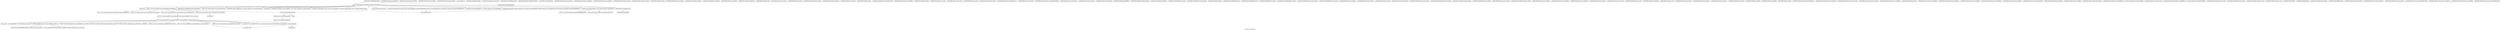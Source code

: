 digraph "Call graph: fix_nph_sphere.ll" {
	label="Call graph: fix_nph_sphere.ll";

	Node0x5620025dde70 [shape=record,label="{_ZN9LAMMPS_NS12FixNPHSphereC2EPNS_6LAMMPSEiPPc}"];
	Node0x5620025dde70 -> Node0x562002652000;
	Node0x5620025dde70 -> Node0x5620025de040;
	Node0x5620025dde70 -> Node0x5620025de0c0;
	Node0x5620025dde70 -> Node0x5620025fc7c0;
	Node0x5620025dde70 -> Node0x5620025dd7b0;
	Node0x5620025dde70 -> Node0x5620025dce50;
	Node0x5620025dde70 -> Node0x5620025dd840;
	Node0x5620025dde70 -> Node0x5620025f8600;
	Node0x5620025dde70 -> Node0x5620025f7d70;
	Node0x5620025dde70 -> Node0x5620025fa430;
	Node0x5620025dde70 -> Node0x5620025f44a0;
	Node0x5620025dde70 -> Node0x5620025f19d0;
	Node0x5620025dde70 -> Node0x5620025fa6c0;
	Node0x5620025dde70 -> Node0x5620025fe780;
	Node0x5620025dde70 -> Node0x56200261b120;
	Node0x5620025dde70 -> Node0x5620025f6f00;
	Node0x5620025f7d70 [shape=record,label="{_ZN3fmt6v9_lmp7vformatB5cxx11ENS0_17basic_string_viewIcEENS0_17basic_format_argsINS0_20basic_format_contextINS0_8appenderEcEEEE}"];
	Node0x562002652000 [shape=record,label="{_ZN9LAMMPS_NS11FixNHSphereC2EPNS_6LAMMPSEiPPc}"];
	Node0x5620025dce50 [shape=record,label="{_ZN9LAMMPS_NS5Error3allERKNSt7__cxx1112basic_stringIcSt11char_traitsIcESaIcEEEiS8_}"];
	Node0x5620025de040 [shape=record,label="{_ZNSaIcEC1Ev}"];
	Node0x5620025de0c0 [shape=record,label="{_ZNSt7__cxx1112basic_stringIcSt11char_traitsIcESaIcEEC2IS3_EEPKcRKS3_}"];
	Node0x5620025de0c0 -> Node0x562002600210;
	Node0x5620025de0c0 -> Node0x5620026019b0;
	Node0x5620025de0c0 -> Node0x5620025fa6c0;
	Node0x5620025de0c0 -> Node0x562002603db0;
	Node0x5620025de0c0 -> Node0x562002605530;
	Node0x56200262f100 [shape=record,label="{_ZN9LAMMPS_NS3Fix11pack_borderEiPiPd}"];
	Node0x56200262fec0 [shape=record,label="{_ZN9LAMMPS_NS3Fix13unpack_borderEiiPd}"];
	Node0x5620026309d0 [shape=record,label="{_ZN9LAMMPS_NS3Fix13pack_exchangeEiPd}"];
	Node0x5620026311d0 [shape=record,label="{_ZN9LAMMPS_NS3Fix15unpack_exchangeEiPd}"];
	Node0x56200265f480 [shape=record,label="{__gxx_personality_v0}"];
	Node0x5620025dd7b0 [shape=record,label="{_ZNSt7__cxx1112basic_stringIcSt11char_traitsIcESaIcEED1Ev}"];
	Node0x5620025dd840 [shape=record,label="{_ZNSaIcED1Ev}"];
	Node0x5620025fe780 [shape=record,label="{_ZN9LAMMPS_NS5utils6strdupERKNSt7__cxx1112basic_stringIcSt11char_traitsIcESaIcEEE}"];
	Node0x56200261b120 [shape=record,label="{_ZStplIcSt11char_traitsIcESaIcEENSt7__cxx1112basic_stringIT_T0_T1_EEOS8_PKS5_}"];
	Node0x56200261b120 -> Node0x56200265f590;
	Node0x56200261b120 -> Node0x56200265f640;
	Node0x5620025f8600 [shape=record,label="{_ZN9LAMMPS_NS6Modify11add_computeERKNSt7__cxx1112basic_stringIcSt11char_traitsIcESaIcEEEi}"];
	Node0x5620025fc7c0 [shape=record,label="{_ZN9LAMMPS_NS11FixNHSphereD2Ev}"];
	Node0x5620025fc7c0 -> Node0x56200265f6c0;
	Node0x56200265f770 [shape=record,label="{_ZN9LAMMPS_NS12FixNPHSphereD2Ev}"];
	Node0x56200265f770 -> Node0x5620025fc7c0;
	Node0x562002606f70 [shape=record,label="{_ZN9LAMMPS_NS12FixNPHSphereD0Ev}"];
	Node0x562002606f70 -> Node0x56200265f770;
	Node0x562002606f70 -> Node0x5620026083a0;
	Node0x562002609310 [shape=record,label="{_ZN9LAMMPS_NS5FixNH7setmaskEv}"];
	Node0x56200260a390 [shape=record,label="{_ZN9LAMMPS_NS3Fix16post_constructorEv}"];
	Node0x56200260b530 [shape=record,label="{_ZN9LAMMPS_NS11FixNHSphere4initEv}"];
	Node0x5620025f6e10 [shape=record,label="{_ZN9LAMMPS_NS3Fix9init_listEiPNS_9NeighListE}"];
	Node0x56200260c900 [shape=record,label="{_ZN9LAMMPS_NS5FixNH5setupEi}"];
	Node0x56200260d740 [shape=record,label="{_ZN9LAMMPS_NS3Fix18setup_pre_exchangeEv}"];
	Node0x56200260e9c0 [shape=record,label="{_ZN9LAMMPS_NS3Fix18setup_pre_neighborEv}"];
	Node0x56200260f9b0 [shape=record,label="{_ZN9LAMMPS_NS3Fix19setup_post_neighborEv}"];
	Node0x562002610df0 [shape=record,label="{_ZN9LAMMPS_NS3Fix15setup_pre_forceEi}"];
	Node0x562002611af0 [shape=record,label="{_ZN9LAMMPS_NS3Fix17setup_pre_reverseEii}"];
	Node0x562002613010 [shape=record,label="{_ZN9LAMMPS_NS3Fix9min_setupEi}"];
	Node0x562002614ee0 [shape=record,label="{_ZN9LAMMPS_NS5FixNH17initial_integrateEi}"];
	Node0x5620026156b0 [shape=record,label="{_ZN9LAMMPS_NS3Fix14post_integrateEv}"];
	Node0x562002616480 [shape=record,label="{_ZN9LAMMPS_NS5FixNH12pre_exchangeEv}"];
	Node0x562002617b10 [shape=record,label="{_ZN9LAMMPS_NS3Fix12pre_neighborEv}"];
	Node0x562002619960 [shape=record,label="{_ZN9LAMMPS_NS3Fix13post_neighborEv}"];
	Node0x562002619cf0 [shape=record,label="{_ZN9LAMMPS_NS3Fix9pre_forceEi}"];
	Node0x56200261a710 [shape=record,label="{_ZN9LAMMPS_NS3Fix11pre_reverseEii}"];
	Node0x56200261a7c0 [shape=record,label="{_ZN9LAMMPS_NS3Fix10post_forceEi}"];
	Node0x56200261be60 [shape=record,label="{_ZN9LAMMPS_NS5FixNH15final_integrateEv}"];
	Node0x56200261d7d0 [shape=record,label="{_ZN9LAMMPS_NS3Fix15fused_integrateEi}"];
	Node0x56200261e040 [shape=record,label="{_ZN9LAMMPS_NS3Fix11end_of_stepEv}"];
	Node0x56200261e9b0 [shape=record,label="{_ZN9LAMMPS_NS3Fix8post_runEv}"];
	Node0x56200261fa80 [shape=record,label="{_ZN9LAMMPS_NS5FixNH13write_restartEP8_IO_FILE}"];
	Node0x562002622d30 [shape=record,label="{_ZN9LAMMPS_NS3Fix18write_restart_fileEPKc}"];
	Node0x562002624f50 [shape=record,label="{_ZN9LAMMPS_NS5FixNH7restartEPc}"];
	Node0x562002626b40 [shape=record,label="{_ZN9LAMMPS_NS3Fix11grow_arraysEi}"];
	Node0x562002628130 [shape=record,label="{_ZN9LAMMPS_NS3Fix11copy_arraysEiii}"];
	Node0x56200262a590 [shape=record,label="{_ZN9LAMMPS_NS3Fix10set_arraysEi}"];
	Node0x56200262b970 [shape=record,label="{_ZN9LAMMPS_NS3Fix13update_arraysEii}"];
	Node0x56200262c9b0 [shape=record,label="{_ZN9LAMMPS_NS3Fix12set_moleculeEiiiPdS1_S1_}"];
	Node0x56200262e250 [shape=record,label="{_ZN9LAMMPS_NS3Fix11clear_bonusEv}"];
	Node0x5620025dbb40 [shape=record,label="{_ZN9LAMMPS_NS3Fix18write_data_sectionEiP8_IO_FILEiPPdi}"];
	Node0x5620025dbbc0 [shape=record,label="{_ZN9LAMMPS_NS3Fix13zero_momentumEv}"];
	Node0x5620025f92b0 [shape=record,label="{_ZN9LAMMPS_NS3Fix13zero_rotationEv}"];
	Node0x562002643c40 [shape=record,label="{_ZN9LAMMPS_NS3Fix15rebuild_specialEv}"];
	Node0x562002643cc0 [shape=record,label="{_ZN9LAMMPS_NS3Fix5imageERPiRPPd}"];
	Node0x56200263fa50 [shape=record,label="{_ZN9LAMMPS_NS5FixNH12modify_paramEiPPc}"];
	Node0x562002642dc0 [shape=record,label="{_ZN9LAMMPS_NS5FixNH7extractEPKcRi}"];
	Node0x562002642e40 [shape=record,label="{_ZN9LAMMPS_NS5FixNH12memory_usageEv}"];
	Node0x562002643e20 [shape=record,label="{_ZN9LAMMPS_NS5FixNH17pack_restart_dataEPd}"];
	Node0x562002660a20 [shape=record,label="{_ZN9LAMMPS_NS5FixNH5remapEv}"];
	Node0x562002660aa0 [shape=record,label="{_ZN9LAMMPS_NS11FixNHSphere5nve_xEv}"];
	Node0x562002660b20 [shape=record,label="{_ZN9LAMMPS_NS11FixNHSphere5nve_vEv}"];
	Node0x562002660ba0 [shape=record,label="{_ZN9LAMMPS_NS5FixNH10nh_v_pressEv}"];
	Node0x562002660c20 [shape=record,label="{_ZN9LAMMPS_NS11FixNHSphere9nh_v_tempEv}"];
	Node0x562002660ca0 [shape=record,label="{_ZN9LAMMPS_NS5FixNH19compute_temp_targetEv}"];
	Node0x562002660d20 [shape=record,label="{_ZN9LAMMPS_NS5FixNH19size_restart_globalEv}"];
	Node0x56200265f6c0 [shape=record,label="{_ZN9LAMMPS_NS5FixNHD2Ev}"];
	Node0x562002600210 [shape=record,label="{_ZNSt7__cxx1112basic_stringIcSt11char_traitsIcESaIcEE13_M_local_dataEv}"];
	Node0x5620026019b0 [shape=record,label="{_ZNSt7__cxx1112basic_stringIcSt11char_traitsIcESaIcEE12_Alloc_hiderC1EPcRKS3_}"];
	Node0x562002603db0 [shape=record,label="{_ZNSt7__cxx1112basic_stringIcSt11char_traitsIcESaIcEE12_M_constructIPKcEEvT_S8_}"];
	Node0x562002603db0 -> Node0x562002660da0;
	Node0x5620025fa6c0 [shape=record,label="{_ZNSt11char_traitsIcE6lengthEPKc}"];
	Node0x5620025fa6c0 -> Node0x562002660e20;
	Node0x5620025fa6c0 -> Node0x562002660ea0;
	Node0x562002632240 [shape=record,label="{_ZN9LAMMPS_NS3Fix12pack_restartEiPd}"];
	Node0x562002633310 [shape=record,label="{_ZN9LAMMPS_NS3Fix14unpack_restartEii}"];
	Node0x56200263bf60 [shape=record,label="{_ZN9LAMMPS_NS3Fix12size_restartEi}"];
	Node0x56200260b920 [shape=record,label="{_ZN9LAMMPS_NS3Fix15maxsize_restartEv}"];
	Node0x56200263cd70 [shape=record,label="{_ZN9LAMMPS_NS3Fix21setup_pre_force_respaEii}"];
	Node0x56200263ea50 [shape=record,label="{_ZN9LAMMPS_NS5FixNH23initial_integrate_respaEiii}"];
	Node0x56200263f7b0 [shape=record,label="{_ZN9LAMMPS_NS3Fix20post_integrate_respaEii}"];
	Node0x562002640950 [shape=record,label="{_ZN9LAMMPS_NS5FixNH15pre_force_respaEiii}"];
	Node0x56200263e940 [shape=record,label="{_ZN9LAMMPS_NS3Fix16post_force_respaEiii}"];
	Node0x56200263f080 [shape=record,label="{_ZN9LAMMPS_NS5FixNH21final_integrate_respaEii}"];
	Node0x562002640820 [shape=record,label="{_ZN9LAMMPS_NS3Fix16min_pre_exchangeEv}"];
	Node0x562002643750 [shape=record,label="{_ZN9LAMMPS_NS3Fix16min_pre_neighborEv}"];
	Node0x562002641470 [shape=record,label="{_ZN9LAMMPS_NS3Fix17min_post_neighborEv}"];
	Node0x56200260cea0 [shape=record,label="{_ZN9LAMMPS_NS3Fix13min_pre_forceEi}"];
	Node0x562002649fd0 [shape=record,label="{_ZN9LAMMPS_NS3Fix15min_pre_reverseEii}"];
	Node0x5620025e5870 [shape=record,label="{_ZN9LAMMPS_NS3Fix14min_post_forceEi}"];
	Node0x562002640250 [shape=record,label="{_ZN9LAMMPS_NS3Fix10min_energyEPd}"];
	Node0x5620025db830 [shape=record,label="{_ZN9LAMMPS_NS3Fix9min_storeEv}"];
	Node0x5620025db970 [shape=record,label="{_ZN9LAMMPS_NS3Fix14min_clearstoreEv}"];
	Node0x562002612180 [shape=record,label="{_ZN9LAMMPS_NS3Fix13min_pushstoreEv}"];
	Node0x562002613ce0 [shape=record,label="{_ZN9LAMMPS_NS3Fix12min_popstoreEv}"];
	Node0x562002618610 [shape=record,label="{_ZN9LAMMPS_NS3Fix13min_reset_refEv}"];
	Node0x562002618e30 [shape=record,label="{_ZN9LAMMPS_NS3Fix8min_stepEdPd}"];
	Node0x562002619eb0 [shape=record,label="{_ZN9LAMMPS_NS3Fix9max_alphaEPd}"];
	Node0x56200261a130 [shape=record,label="{_ZN9LAMMPS_NS3Fix7min_dofEv}"];
	Node0x56200261a400 [shape=record,label="{_ZN9LAMMPS_NS3Fix17pack_forward_commEiPiPdiS1_}"];
	Node0x56200261b280 [shape=record,label="{_ZN9LAMMPS_NS3Fix19unpack_forward_commEiiPd}"];
	Node0x56200261ed20 [shape=record,label="{_ZN9LAMMPS_NS3Fix22pack_reverse_comm_sizeEii}"];
	Node0x562002621710 [shape=record,label="{_ZN9LAMMPS_NS3Fix17pack_reverse_commEiiPd}"];
	Node0x562002622000 [shape=record,label="{_ZN9LAMMPS_NS3Fix19unpack_reverse_commEiPiPd}"];
	Node0x5620026228a0 [shape=record,label="{_ZN9LAMMPS_NS3Fix10reset_gridEv}"];
	Node0x562002627c90 [shape=record,label="{_ZN9LAMMPS_NS3Fix17pack_forward_gridEiPviPi}"];
	Node0x56200262f7b0 [shape=record,label="{_ZN9LAMMPS_NS3Fix19unpack_forward_gridEiPviPi}"];
	Node0x562002640500 [shape=record,label="{_ZN9LAMMPS_NS3Fix17pack_reverse_gridEiPviPi}"];
	Node0x562002641b70 [shape=record,label="{_ZN9LAMMPS_NS3Fix19unpack_reverse_gridEiPviPi}"];
	Node0x562002642300 [shape=record,label="{_ZN9LAMMPS_NS3Fix15pack_remap_gridEiPviPi}"];
	Node0x5620026446f0 [shape=record,label="{_ZN9LAMMPS_NS3Fix17unpack_remap_gridEiPviPi}"];
	Node0x562002645e40 [shape=record,label="{_ZN9LAMMPS_NS3Fix16unpack_read_gridEiPc}"];
	Node0x562002646920 [shape=record,label="{_ZN9LAMMPS_NS3Fix15pack_write_gridEiPv}"];
	Node0x562002608590 [shape=record,label="{_ZN9LAMMPS_NS3Fix17unpack_write_gridEiPvPi}"];
	Node0x562002606dd0 [shape=record,label="{_ZN9LAMMPS_NS3Fix16get_grid_by_nameERKNSt7__cxx1112basic_stringIcSt11char_traitsIcESaIcEEERi}"];
	Node0x5620025ff1d0 [shape=record,label="{_ZN9LAMMPS_NS3Fix17get_grid_by_indexEi}"];
	Node0x5620025fa910 [shape=record,label="{_ZN9LAMMPS_NS3Fix20get_griddata_by_nameEiRKNSt7__cxx1112basic_stringIcSt11char_traitsIcESaIcEEERi}"];
	Node0x56200260ecc0 [shape=record,label="{_ZN9LAMMPS_NS3Fix21get_griddata_by_indexEi}"];
	Node0x5620026068b0 [shape=record,label="{_ZN9LAMMPS_NS5FixNH14compute_scalarEv}"];
	Node0x562002601b30 [shape=record,label="{_ZN9LAMMPS_NS5FixNH14compute_vectorEi}"];
	Node0x56200260d8d0 [shape=record,label="{_ZN9LAMMPS_NS3Fix13compute_arrayEii}"];
	Node0x562002601a20 [shape=record,label="{_ZN9LAMMPS_NS3Fix3dofEi}"];
	Node0x562002608b10 [shape=record,label="{_ZN9LAMMPS_NS3Fix6deformEi}"];
	Node0x562002611fe0 [shape=record,label="{_ZN9LAMMPS_NS5FixNH12reset_targetEd}"];
	Node0x56200265ac50 [shape=record,label="{_ZN9LAMMPS_NS5FixNH8reset_dtEv}"];
	Node0x562002602790 [shape=record,label="{_ZN9LAMMPS_NS3Fix16read_data_headerEPc}"];
	Node0x5620025fb770 [shape=record,label="{_ZN9LAMMPS_NS3Fix17read_data_sectionEPciS1_i}"];
	Node0x56200261a8e0 [shape=record,label="{_ZN9LAMMPS_NS3Fix20read_data_skip_linesEPc}"];
	Node0x562002601780 [shape=record,label="{_ZN9LAMMPS_NS3Fix17write_data_headerEP8_IO_FILEi}"];
	Node0x5620025dda90 [shape=record,label="{_ZN9LAMMPS_NS3Fix23write_data_section_sizeEiRiS1_}"];
	Node0x562002659300 [shape=record,label="{_ZN9LAMMPS_NS3Fix23write_data_section_packEiPPd}"];
	Node0x562002652260 [shape=record,label="{_ZN9LAMMPS_NS3Fix26write_data_section_keywordEiP8_IO_FILE}"];
	Node0x562002605530 [shape=record,label="{_ZNSt7__cxx1112basic_stringIcSt11char_traitsIcESaIcEE12_Alloc_hiderD2Ev}"];
	Node0x562002605530 -> Node0x562002660f20;
	Node0x562002660da0 [shape=record,label="{_ZNSt7__cxx1112basic_stringIcSt11char_traitsIcESaIcEE16_M_construct_auxIPKcEEvT_S8_St12__false_type}"];
	Node0x562002660da0 -> Node0x562002660fa0;
	Node0x562002660fa0 [shape=record,label="{_ZNSt7__cxx1112basic_stringIcSt11char_traitsIcESaIcEE12_M_constructIPKcEEvT_S8_St20forward_iterator_tag}"];
	Node0x562002660fa0 -> Node0x562002661020;
	Node0x562002660fa0 -> Node0x5620026610a0;
	Node0x562002660fa0 -> Node0x562002661120;
	Node0x562002660fa0 -> Node0x5620026611a0;
	Node0x562002660fa0 -> Node0x562002661220;
	Node0x562002660fa0 -> Node0x5620026612a0;
	Node0x562002660fa0 -> Node0x562002661320;
	Node0x562002660fa0 -> Node0x5620026613a0;
	Node0x562002660fa0 -> Node0x562002661420;
	Node0x562002660fa0 -> Node0x5620026614a0;
	Node0x562002660fa0 -> Node0x562002661520;
	Node0x562002660fa0 -> Node0x5620026615a0;
	Node0x562002660fa0 -> Node0x562002661620;
	Node0x562002660fa0 -> Node0x5620026616a0;
	Node0x562002661020 [shape=record,label="{_ZN9__gnu_cxx17__is_null_pointerIKcEEbPT_}"];
	Node0x5620026610a0 [shape=record,label="{_ZSt19__throw_logic_errorPKc}"];
	Node0x562002661120 [shape=record,label="{_ZSt8distanceIPKcENSt15iterator_traitsIT_E15difference_typeES3_S3_}"];
	Node0x562002661120 -> Node0x562002661720;
	Node0x562002661120 -> Node0x5620026617a0;
	Node0x562002661220 [shape=record,label="{_ZNSt7__cxx1112basic_stringIcSt11char_traitsIcESaIcEE7_M_dataEPc}"];
	Node0x5620026611a0 [shape=record,label="{_ZNSt7__cxx1112basic_stringIcSt11char_traitsIcESaIcEE9_M_createERmm}"];
	Node0x5620026612a0 [shape=record,label="{_ZNSt7__cxx1112basic_stringIcSt11char_traitsIcESaIcEE11_M_capacityEm}"];
	Node0x5620026613a0 [shape=record,label="{_ZNSt7__cxx1112basic_stringIcSt11char_traitsIcESaIcEE13_S_copy_charsEPcPKcS7_}"];
	Node0x562002661320 [shape=record,label="{_ZNKSt7__cxx1112basic_stringIcSt11char_traitsIcESaIcEE7_M_dataEv}"];
	Node0x562002661420 [shape=record,label="{__cxa_begin_catch}"];
	Node0x5620026614a0 [shape=record,label="{_ZNSt7__cxx1112basic_stringIcSt11char_traitsIcESaIcEE10_M_disposeEv}"];
	Node0x562002661520 [shape=record,label="{__cxa_rethrow}"];
	Node0x5620026615a0 [shape=record,label="{__cxa_end_catch}"];
	Node0x5620026616a0 [shape=record,label="{__clang_call_terminate}"];
	Node0x5620026616a0 -> Node0x562002661420;
	Node0x5620026616a0 -> Node0x562002661820;
	Node0x562002661820 [shape=record,label="{_ZSt9terminatev}"];
	Node0x562002661620 [shape=record,label="{_ZNSt7__cxx1112basic_stringIcSt11char_traitsIcESaIcEE13_M_set_lengthEm}"];
	Node0x5620026617a0 [shape=record,label="{_ZSt10__distanceIPKcENSt15iterator_traitsIT_E15difference_typeES3_S3_St26random_access_iterator_tag}"];
	Node0x562002661720 [shape=record,label="{_ZSt19__iterator_categoryIPKcENSt15iterator_traitsIT_E17iterator_categoryERKS3_}"];
	Node0x562002660e20 [shape=record,label="{_ZN9__gnu_cxx11char_traitsIcE6lengthEPKc}"];
	Node0x562002660e20 -> Node0x5620026618a0;
	Node0x562002660ea0 [shape=record,label="{strlen}"];
	Node0x5620026618a0 [shape=record,label="{_ZN9__gnu_cxx11char_traitsIcE2eqERKcS3_}"];
	Node0x562002660f20 [shape=record,label="{_ZNSaIcED2Ev}"];
	Node0x56200265f590 [shape=record,label="{_ZNSt7__cxx1112basic_stringIcSt11char_traitsIcESaIcEE6appendEPKc}"];
	Node0x56200265f640 [shape=record,label="{_ZNSt7__cxx1112basic_stringIcSt11char_traitsIcESaIcEEC1EOS4_}"];
	Node0x5620025f6f00 [shape=record,label="{_ZN3fmt6v9_lmp16make_format_argsINS0_20basic_format_contextINS0_8appenderEcEEJRPcEEENS0_16format_arg_storeIT_JDpNSt9remove_cvINSt16remove_referenceIT0_E4typeEE4typeEEEEDpOSB_}"];
	Node0x5620025f6f00 -> Node0x5620025f44a0;
	Node0x5620025f44a0 [shape=record,label="{llvm.memcpy.p0.p0.i64}"];
	Node0x5620025fa430 [shape=record,label="{_ZN3fmt6v9_lmp16make_format_argsINS0_20basic_format_contextINS0_8appenderEcEEJRPcS6_EEENS0_16format_arg_storeIT_JDpNSt9remove_cvINSt16remove_referenceIT0_E4typeEE4typeEEEEDpOSB_}"];
	Node0x5620025fa430 -> Node0x5620025f44a0;
	Node0x5620026083a0 [shape=record,label="{_ZdlPv}"];
	Node0x5620025f19d0 [shape=record,label="{llvm.experimental.noalias.scope.decl}"];
}
